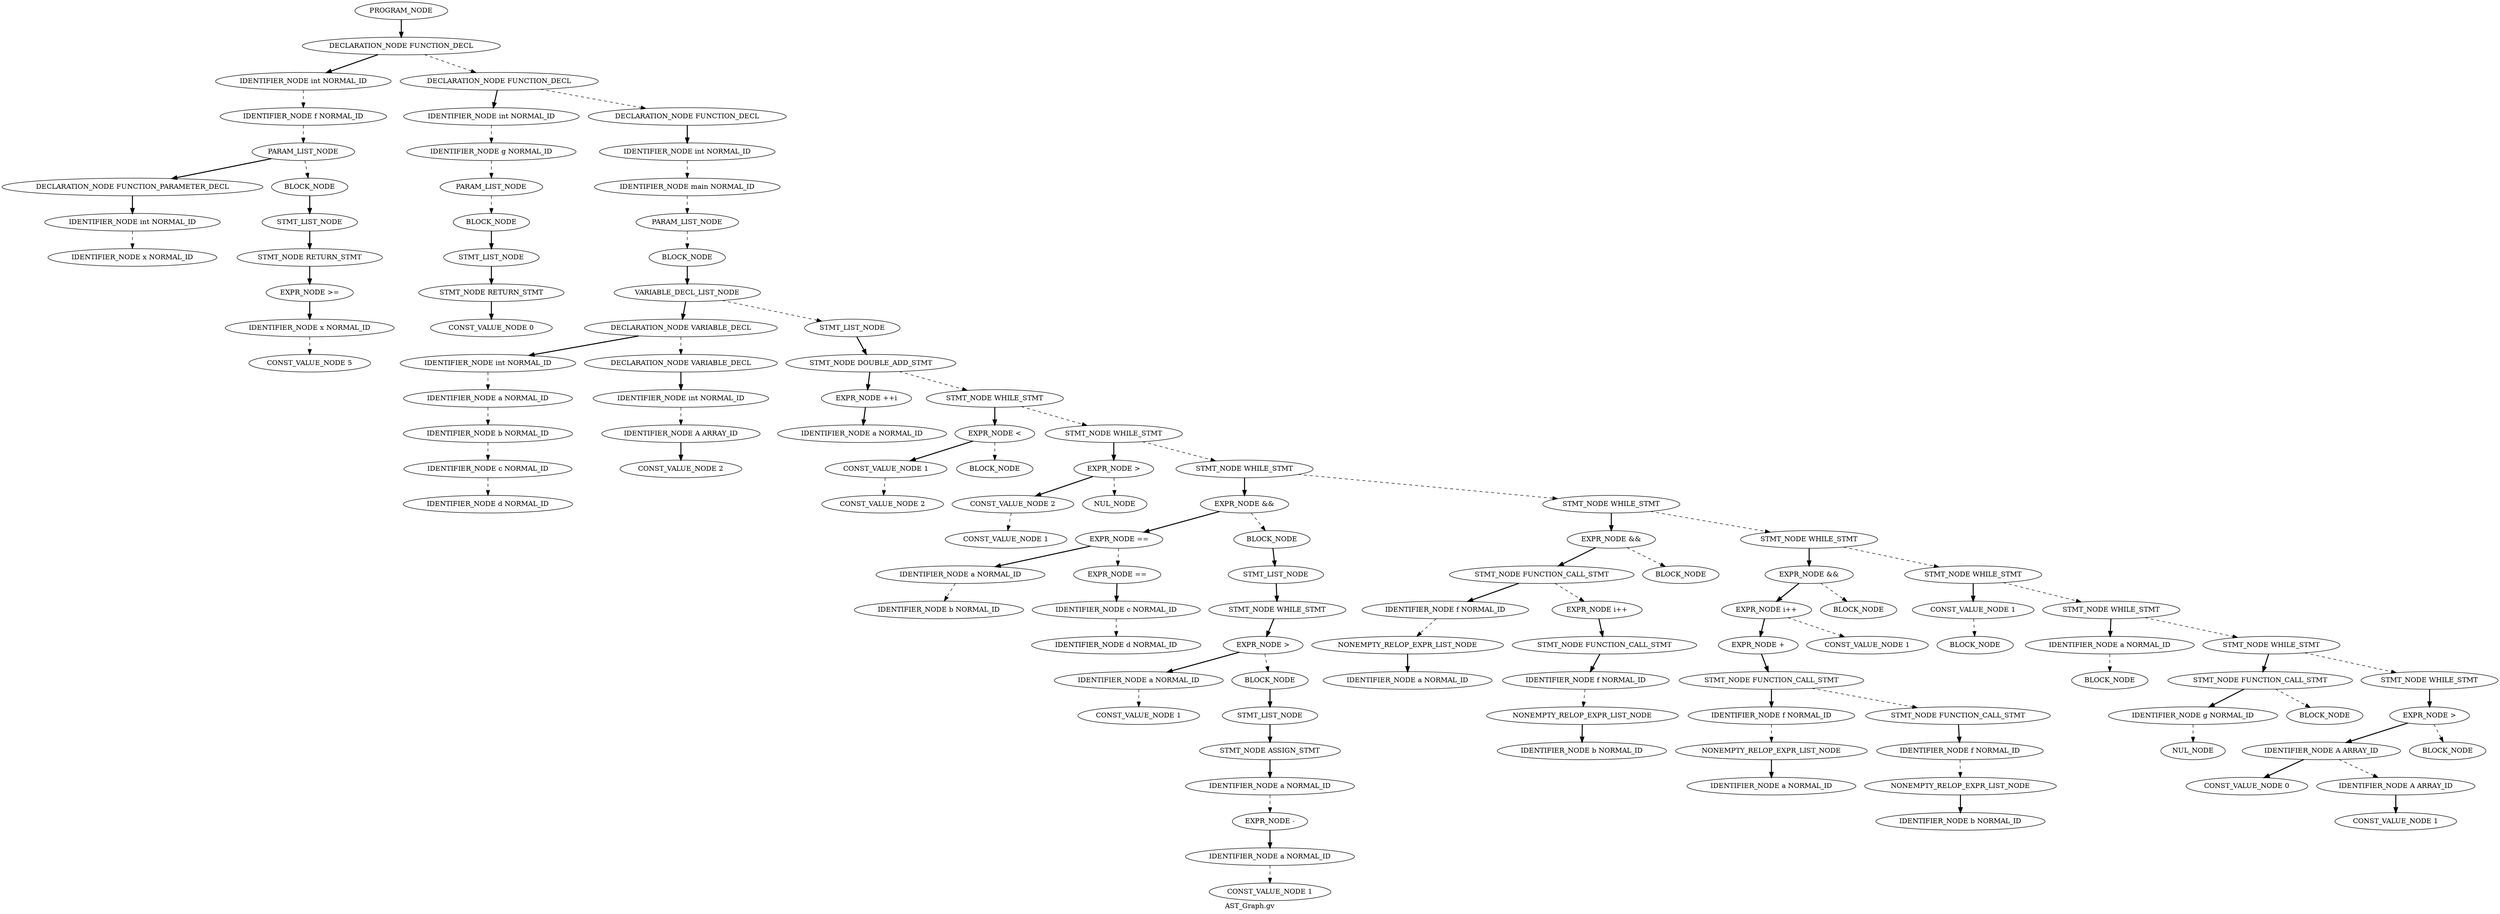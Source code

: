 Digraph AST
{
label = "AST_Graph.gv"
node0 [label ="PROGRAM_NODE"]
node1 [label ="DECLARATION_NODE FUNCTION_DECL"]
node2 [label ="IDENTIFIER_NODE int NORMAL_ID"]
node3 [label ="IDENTIFIER_NODE f NORMAL_ID"]
node4 [label ="PARAM_LIST_NODE"]
node5 [label ="DECLARATION_NODE FUNCTION_PARAMETER_DECL"]
node6 [label ="IDENTIFIER_NODE int NORMAL_ID"]
node7 [label ="IDENTIFIER_NODE x NORMAL_ID"]
node6 -> node7 [style = dashed]
node5 -> node6 [style = bold]
node4 -> node5 [style = bold]
node8 [label ="BLOCK_NODE"]
node9 [label ="STMT_LIST_NODE"]
node10 [label ="STMT_NODE RETURN_STMT"]
node11 [label ="EXPR_NODE >="]
node12 [label ="IDENTIFIER_NODE x NORMAL_ID"]
node13 [label ="CONST_VALUE_NODE 5"]
node12 -> node13 [style = dashed]
node11 -> node12 [style = bold]
node10 -> node11 [style = bold]
node9 -> node10 [style = bold]
node8 -> node9 [style = bold]
node4 -> node8 [style = dashed]
node3 -> node4 [style = dashed]
node2 -> node3 [style = dashed]
node1 -> node2 [style = bold]
node14 [label ="DECLARATION_NODE FUNCTION_DECL"]
node15 [label ="IDENTIFIER_NODE int NORMAL_ID"]
node16 [label ="IDENTIFIER_NODE g NORMAL_ID"]
node17 [label ="PARAM_LIST_NODE"]
node18 [label ="BLOCK_NODE"]
node19 [label ="STMT_LIST_NODE"]
node20 [label ="STMT_NODE RETURN_STMT"]
node21 [label ="CONST_VALUE_NODE 0"]
node20 -> node21 [style = bold]
node19 -> node20 [style = bold]
node18 -> node19 [style = bold]
node17 -> node18 [style = dashed]
node16 -> node17 [style = dashed]
node15 -> node16 [style = dashed]
node14 -> node15 [style = bold]
node22 [label ="DECLARATION_NODE FUNCTION_DECL"]
node23 [label ="IDENTIFIER_NODE int NORMAL_ID"]
node24 [label ="IDENTIFIER_NODE main NORMAL_ID"]
node25 [label ="PARAM_LIST_NODE"]
node26 [label ="BLOCK_NODE"]
node27 [label ="VARIABLE_DECL_LIST_NODE"]
node28 [label ="DECLARATION_NODE VARIABLE_DECL"]
node29 [label ="IDENTIFIER_NODE int NORMAL_ID"]
node30 [label ="IDENTIFIER_NODE a NORMAL_ID"]
node31 [label ="IDENTIFIER_NODE b NORMAL_ID"]
node32 [label ="IDENTIFIER_NODE c NORMAL_ID"]
node33 [label ="IDENTIFIER_NODE d NORMAL_ID"]
node32 -> node33 [style = dashed]
node31 -> node32 [style = dashed]
node30 -> node31 [style = dashed]
node29 -> node30 [style = dashed]
node28 -> node29 [style = bold]
node34 [label ="DECLARATION_NODE VARIABLE_DECL"]
node35 [label ="IDENTIFIER_NODE int NORMAL_ID"]
node36 [label ="IDENTIFIER_NODE A ARRAY_ID"]
node37 [label ="CONST_VALUE_NODE 2"]
node36 -> node37 [style = bold]
node35 -> node36 [style = dashed]
node34 -> node35 [style = bold]
node28 -> node34 [style = dashed]
node27 -> node28 [style = bold]
node38 [label ="STMT_LIST_NODE"]
node39 [label ="STMT_NODE DOUBLE_ADD_STMT"]
node40 [label ="EXPR_NODE ++i"]
node41 [label ="IDENTIFIER_NODE a NORMAL_ID"]
node40 -> node41 [style = bold]
node39 -> node40 [style = bold]
node42 [label ="STMT_NODE WHILE_STMT"]
node43 [label ="EXPR_NODE <"]
node44 [label ="CONST_VALUE_NODE 1"]
node45 [label ="CONST_VALUE_NODE 2"]
node44 -> node45 [style = dashed]
node43 -> node44 [style = bold]
node46 [label ="BLOCK_NODE"]
node43 -> node46 [style = dashed]
node42 -> node43 [style = bold]
node47 [label ="STMT_NODE WHILE_STMT"]
node48 [label ="EXPR_NODE >"]
node49 [label ="CONST_VALUE_NODE 2"]
node50 [label ="CONST_VALUE_NODE 1"]
node49 -> node50 [style = dashed]
node48 -> node49 [style = bold]
node51 [label ="NUL_NODE"]
node48 -> node51 [style = dashed]
node47 -> node48 [style = bold]
node52 [label ="STMT_NODE WHILE_STMT"]
node53 [label ="EXPR_NODE &&"]
node54 [label ="EXPR_NODE =="]
node55 [label ="IDENTIFIER_NODE a NORMAL_ID"]
node56 [label ="IDENTIFIER_NODE b NORMAL_ID"]
node55 -> node56 [style = dashed]
node54 -> node55 [style = bold]
node57 [label ="EXPR_NODE =="]
node58 [label ="IDENTIFIER_NODE c NORMAL_ID"]
node59 [label ="IDENTIFIER_NODE d NORMAL_ID"]
node58 -> node59 [style = dashed]
node57 -> node58 [style = bold]
node54 -> node57 [style = dashed]
node53 -> node54 [style = bold]
node60 [label ="BLOCK_NODE"]
node61 [label ="STMT_LIST_NODE"]
node62 [label ="STMT_NODE WHILE_STMT"]
node63 [label ="EXPR_NODE >"]
node64 [label ="IDENTIFIER_NODE a NORMAL_ID"]
node65 [label ="CONST_VALUE_NODE 1"]
node64 -> node65 [style = dashed]
node63 -> node64 [style = bold]
node66 [label ="BLOCK_NODE"]
node67 [label ="STMT_LIST_NODE"]
node68 [label ="STMT_NODE ASSIGN_STMT"]
node69 [label ="IDENTIFIER_NODE a NORMAL_ID"]
node70 [label ="EXPR_NODE -"]
node71 [label ="IDENTIFIER_NODE a NORMAL_ID"]
node72 [label ="CONST_VALUE_NODE 1"]
node71 -> node72 [style = dashed]
node70 -> node71 [style = bold]
node69 -> node70 [style = dashed]
node68 -> node69 [style = bold]
node67 -> node68 [style = bold]
node66 -> node67 [style = bold]
node63 -> node66 [style = dashed]
node62 -> node63 [style = bold]
node61 -> node62 [style = bold]
node60 -> node61 [style = bold]
node53 -> node60 [style = dashed]
node52 -> node53 [style = bold]
node73 [label ="STMT_NODE WHILE_STMT"]
node74 [label ="EXPR_NODE &&"]
node75 [label ="STMT_NODE FUNCTION_CALL_STMT"]
node76 [label ="IDENTIFIER_NODE f NORMAL_ID"]
node77 [label ="NONEMPTY_RELOP_EXPR_LIST_NODE"]
node78 [label ="IDENTIFIER_NODE a NORMAL_ID"]
node77 -> node78 [style = bold]
node76 -> node77 [style = dashed]
node75 -> node76 [style = bold]
node79 [label ="EXPR_NODE i++"]
node80 [label ="STMT_NODE FUNCTION_CALL_STMT"]
node81 [label ="IDENTIFIER_NODE f NORMAL_ID"]
node82 [label ="NONEMPTY_RELOP_EXPR_LIST_NODE"]
node83 [label ="IDENTIFIER_NODE b NORMAL_ID"]
node82 -> node83 [style = bold]
node81 -> node82 [style = dashed]
node80 -> node81 [style = bold]
node79 -> node80 [style = bold]
node75 -> node79 [style = dashed]
node74 -> node75 [style = bold]
node84 [label ="BLOCK_NODE"]
node74 -> node84 [style = dashed]
node73 -> node74 [style = bold]
node85 [label ="STMT_NODE WHILE_STMT"]
node86 [label ="EXPR_NODE &&"]
node87 [label ="EXPR_NODE i++"]
node88 [label ="EXPR_NODE +"]
node89 [label ="STMT_NODE FUNCTION_CALL_STMT"]
node90 [label ="IDENTIFIER_NODE f NORMAL_ID"]
node91 [label ="NONEMPTY_RELOP_EXPR_LIST_NODE"]
node92 [label ="IDENTIFIER_NODE a NORMAL_ID"]
node91 -> node92 [style = bold]
node90 -> node91 [style = dashed]
node89 -> node90 [style = bold]
node93 [label ="STMT_NODE FUNCTION_CALL_STMT"]
node94 [label ="IDENTIFIER_NODE f NORMAL_ID"]
node95 [label ="NONEMPTY_RELOP_EXPR_LIST_NODE"]
node96 [label ="IDENTIFIER_NODE b NORMAL_ID"]
node95 -> node96 [style = bold]
node94 -> node95 [style = dashed]
node93 -> node94 [style = bold]
node89 -> node93 [style = dashed]
node88 -> node89 [style = bold]
node87 -> node88 [style = bold]
node97 [label ="CONST_VALUE_NODE 1"]
node87 -> node97 [style = dashed]
node86 -> node87 [style = bold]
node98 [label ="BLOCK_NODE"]
node86 -> node98 [style = dashed]
node85 -> node86 [style = bold]
node99 [label ="STMT_NODE WHILE_STMT"]
node100 [label ="CONST_VALUE_NODE 1"]
node101 [label ="BLOCK_NODE"]
node100 -> node101 [style = dashed]
node99 -> node100 [style = bold]
node102 [label ="STMT_NODE WHILE_STMT"]
node103 [label ="IDENTIFIER_NODE a NORMAL_ID"]
node104 [label ="BLOCK_NODE"]
node103 -> node104 [style = dashed]
node102 -> node103 [style = bold]
node105 [label ="STMT_NODE WHILE_STMT"]
node106 [label ="STMT_NODE FUNCTION_CALL_STMT"]
node107 [label ="IDENTIFIER_NODE g NORMAL_ID"]
node108 [label ="NUL_NODE"]
node107 -> node108 [style = dashed]
node106 -> node107 [style = bold]
node109 [label ="BLOCK_NODE"]
node106 -> node109 [style = dashed]
node105 -> node106 [style = bold]
node110 [label ="STMT_NODE WHILE_STMT"]
node111 [label ="EXPR_NODE >"]
node112 [label ="IDENTIFIER_NODE A ARRAY_ID"]
node113 [label ="CONST_VALUE_NODE 0"]
node112 -> node113 [style = bold]
node114 [label ="IDENTIFIER_NODE A ARRAY_ID"]
node115 [label ="CONST_VALUE_NODE 1"]
node114 -> node115 [style = bold]
node112 -> node114 [style = dashed]
node111 -> node112 [style = bold]
node116 [label ="BLOCK_NODE"]
node111 -> node116 [style = dashed]
node110 -> node111 [style = bold]
node105 -> node110 [style = dashed]
node102 -> node105 [style = dashed]
node99 -> node102 [style = dashed]
node85 -> node99 [style = dashed]
node73 -> node85 [style = dashed]
node52 -> node73 [style = dashed]
node47 -> node52 [style = dashed]
node42 -> node47 [style = dashed]
node39 -> node42 [style = dashed]
node38 -> node39 [style = bold]
node27 -> node38 [style = dashed]
node26 -> node27 [style = bold]
node25 -> node26 [style = dashed]
node24 -> node25 [style = dashed]
node23 -> node24 [style = dashed]
node22 -> node23 [style = bold]
node14 -> node22 [style = dashed]
node1 -> node14 [style = dashed]
node0 -> node1 [style = bold]
}

